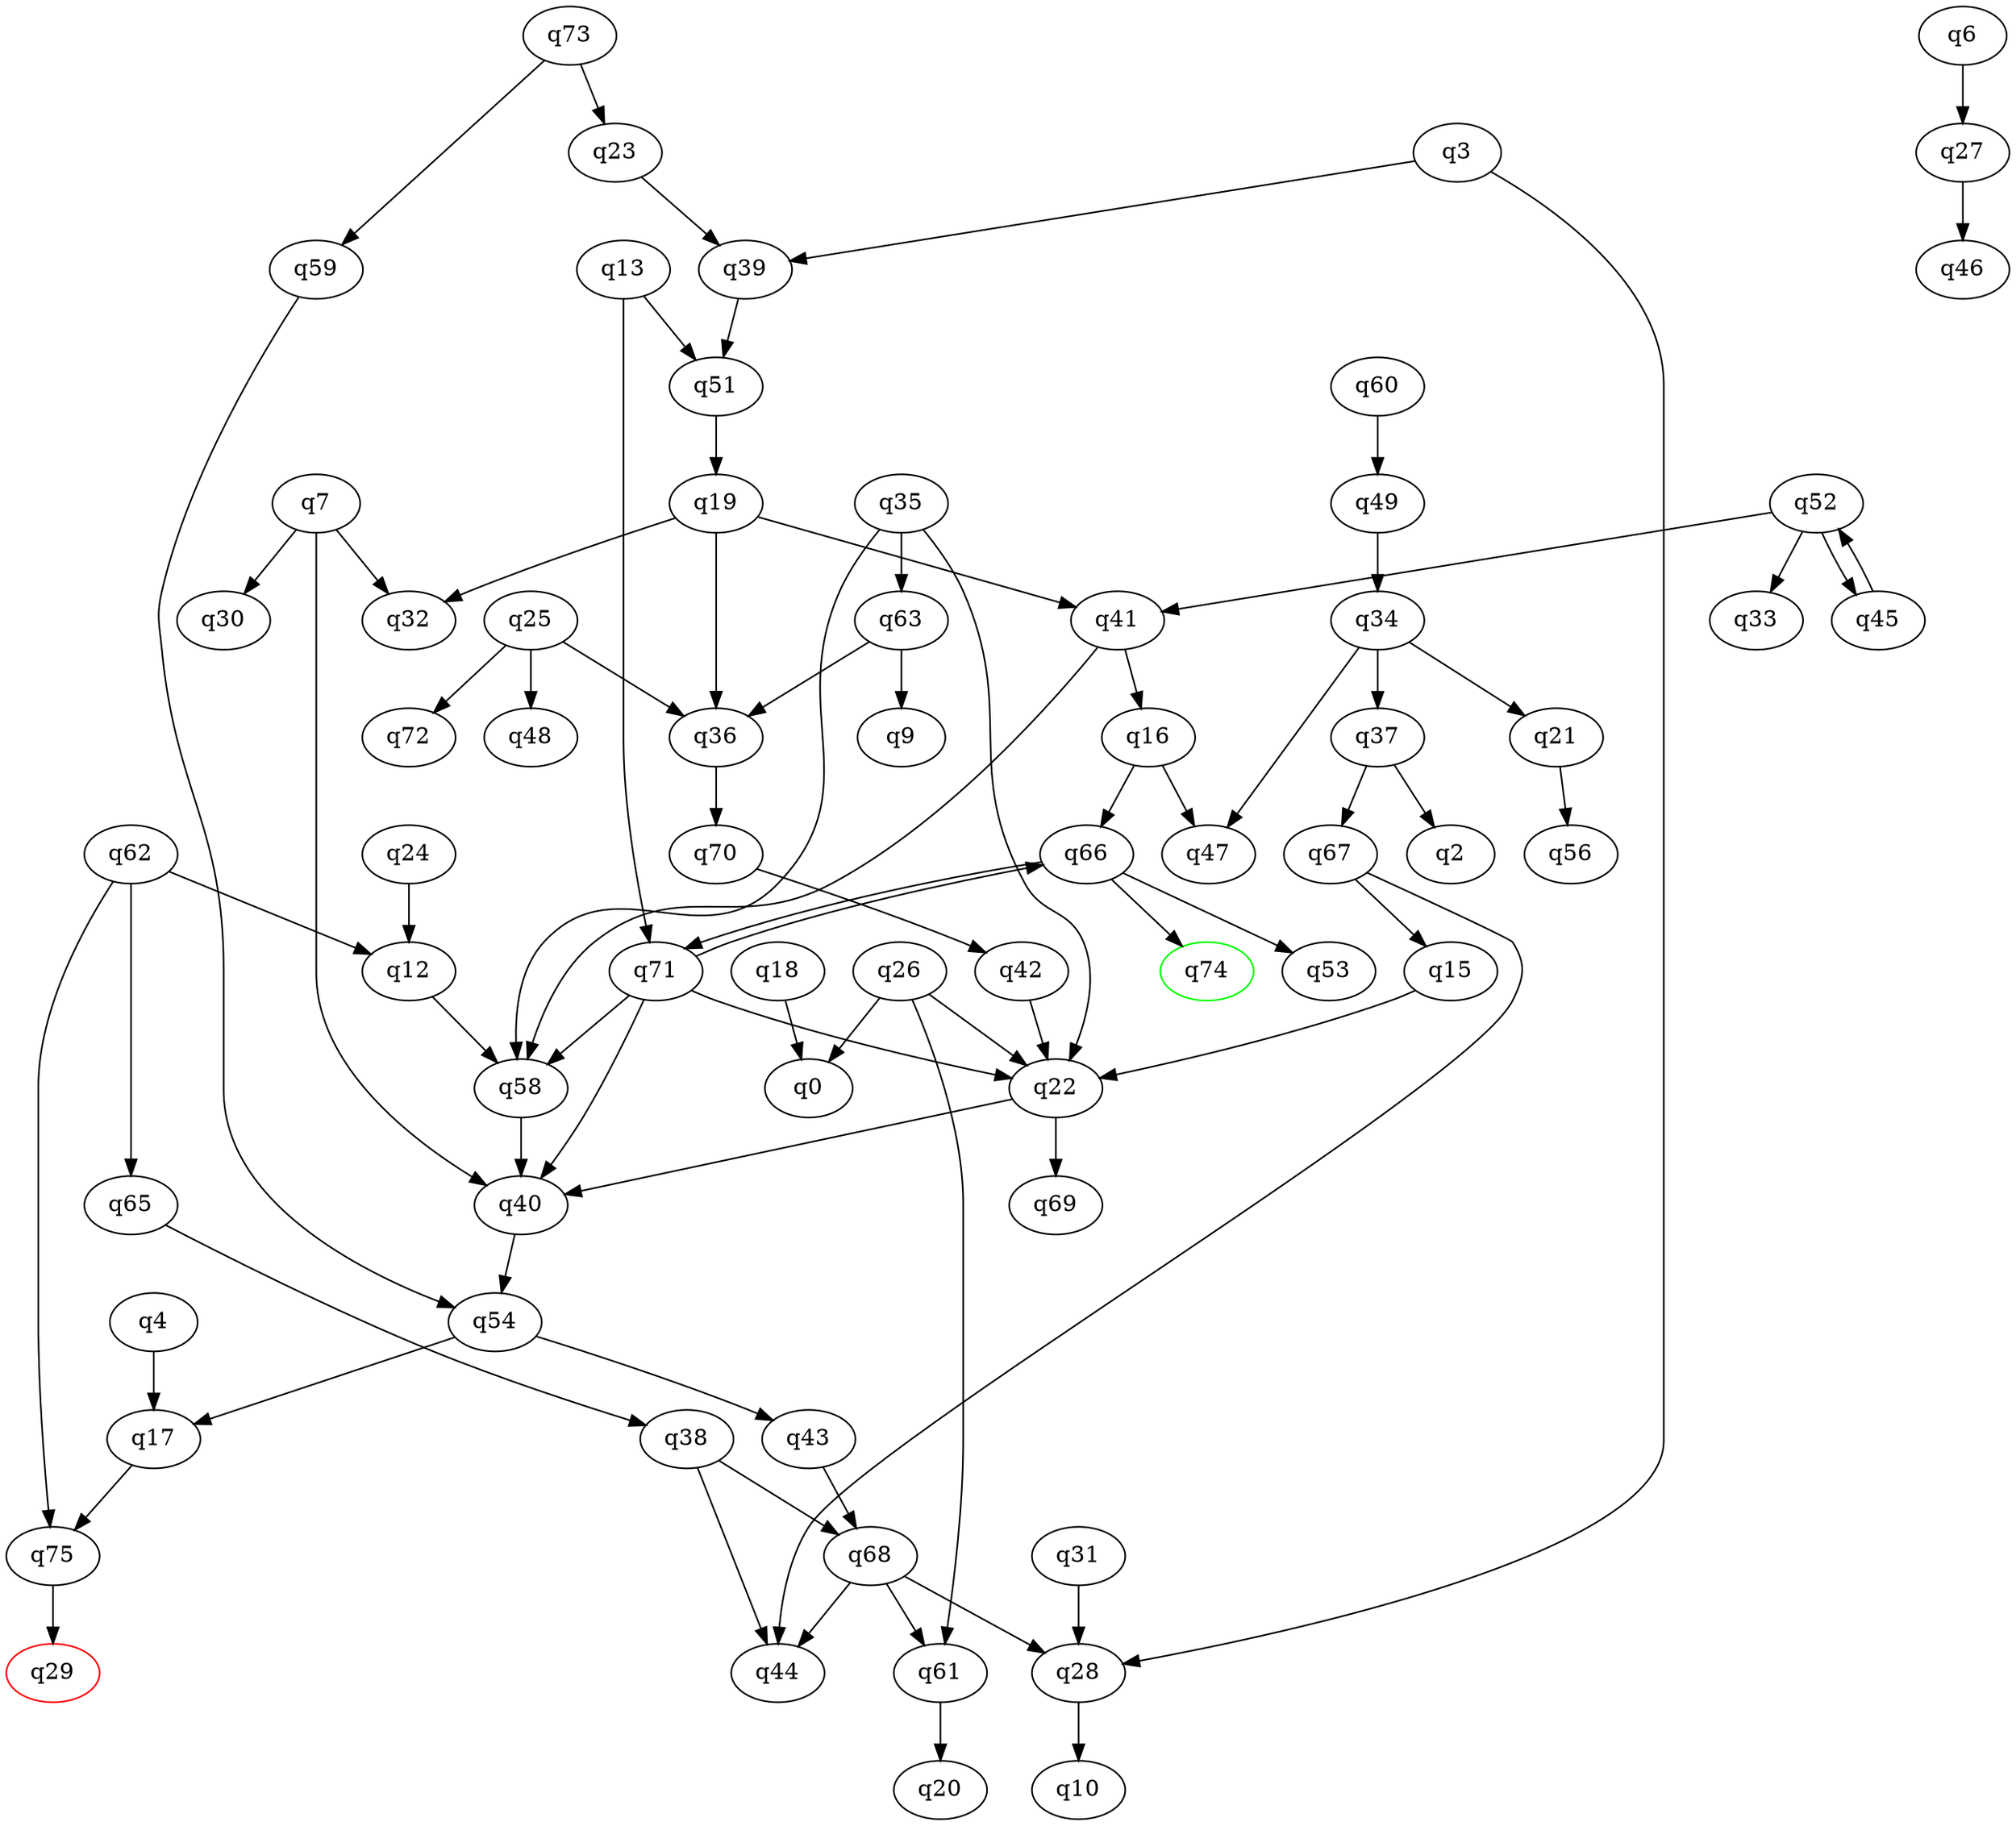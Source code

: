 digraph A{
q74 [initial=1,color=green];
q29 [final=1,color=red];
q3 -> q28;
q3 -> q39;
q4 -> q17;
q6 -> q27;
q7 -> q30;
q7 -> q32;
q7 -> q40;
q12 -> q58;
q13 -> q51;
q13 -> q71;
q15 -> q22;
q16 -> q47;
q16 -> q66;
q17 -> q75;
q18 -> q0;
q19 -> q32;
q19 -> q36;
q19 -> q41;
q21 -> q56;
q22 -> q40;
q22 -> q69;
q23 -> q39;
q24 -> q12;
q25 -> q36;
q25 -> q48;
q25 -> q72;
q26 -> q0;
q26 -> q22;
q26 -> q61;
q27 -> q46;
q28 -> q10;
q31 -> q28;
q34 -> q21;
q34 -> q37;
q34 -> q47;
q35 -> q22;
q35 -> q58;
q35 -> q63;
q36 -> q70;
q37 -> q2;
q37 -> q67;
q38 -> q44;
q38 -> q68;
q39 -> q51;
q40 -> q54;
q41 -> q16;
q41 -> q58;
q42 -> q22;
q43 -> q68;
q45 -> q52;
q49 -> q34;
q51 -> q19;
q52 -> q33;
q52 -> q41;
q52 -> q45;
q54 -> q17;
q54 -> q43;
q58 -> q40;
q59 -> q54;
q60 -> q49;
q61 -> q20;
q62 -> q12;
q62 -> q65;
q62 -> q75;
q63 -> q9;
q63 -> q36;
q65 -> q38;
q66 -> q53;
q66 -> q71;
q66 -> q74;
q67 -> q15;
q67 -> q44;
q68 -> q28;
q68 -> q44;
q68 -> q61;
q70 -> q42;
q71 -> q22;
q71 -> q40;
q71 -> q58;
q71 -> q66;
q73 -> q23;
q73 -> q59;
q75 -> q29;
}